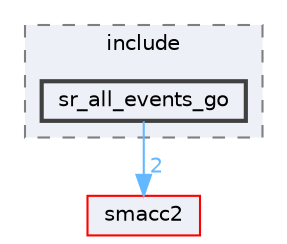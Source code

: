 digraph "smacc2_state_reactor_library/sr_all_events_go/include/sr_all_events_go"
{
 // LATEX_PDF_SIZE
  bgcolor="transparent";
  edge [fontname=Helvetica,fontsize=10,labelfontname=Helvetica,labelfontsize=10];
  node [fontname=Helvetica,fontsize=10,shape=box,height=0.2,width=0.4];
  compound=true
  subgraph clusterdir_7e22b4356d9e24cd0bcfc7ca8dee70f6 {
    graph [ bgcolor="#edf0f7", pencolor="grey50", label="include", fontname=Helvetica,fontsize=10 style="filled,dashed", URL="dir_7e22b4356d9e24cd0bcfc7ca8dee70f6.html",tooltip=""]
  dir_061b9732ebefe6928a15f04f8635918d [label="sr_all_events_go", fillcolor="#edf0f7", color="grey25", style="filled,bold", URL="dir_061b9732ebefe6928a15f04f8635918d.html",tooltip=""];
  }
  dir_ce4c19d6108cf5285f3105ec9cd73bf1 [label="smacc2", fillcolor="#edf0f7", color="red", style="filled", URL="dir_ce4c19d6108cf5285f3105ec9cd73bf1.html",tooltip=""];
  dir_061b9732ebefe6928a15f04f8635918d->dir_ce4c19d6108cf5285f3105ec9cd73bf1 [headlabel="2", labeldistance=1.5 headhref="dir_000051_000043.html" color="steelblue1" fontcolor="steelblue1"];
}
